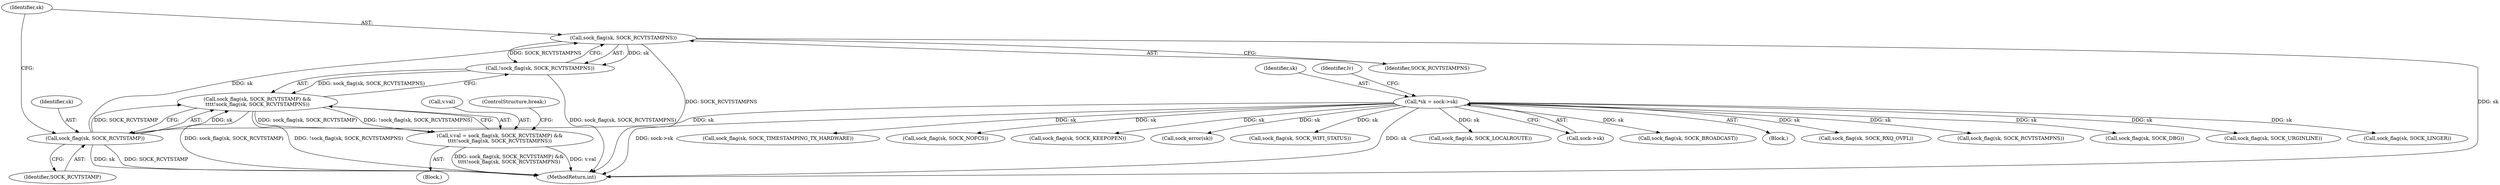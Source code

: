 digraph "0_linux_82981930125abfd39d7c8378a9cfdf5e1be2002b@pointer" {
"1000336" [label="(Call,sock_flag(sk, SOCK_RCVTSTAMPNS))"];
"1000332" [label="(Call,sock_flag(sk, SOCK_RCVTSTAMP))"];
"1000109" [label="(Call,*sk = sock->sk)"];
"1000335" [label="(Call,!sock_flag(sk, SOCK_RCVTSTAMPNS))"];
"1000331" [label="(Call,sock_flag(sk, SOCK_RCVTSTAMP) &&\n\t\t\t\t!sock_flag(sk, SOCK_RCVTSTAMPNS))"];
"1000327" [label="(Call,v.val = sock_flag(sk, SOCK_RCVTSTAMP) &&\n\t\t\t\t!sock_flag(sk, SOCK_RCVTSTAMPNS))"];
"1000158" [label="(Call,sock_flag(sk, SOCK_LOCALROUTE))"];
"1000111" [label="(Call,sock->sk)"];
"1000331" [label="(Call,sock_flag(sk, SOCK_RCVTSTAMP) &&\n\t\t\t\t!sock_flag(sk, SOCK_RCVTSTAMPNS))"];
"1000328" [label="(Call,v.val)"];
"1000169" [label="(Call,sock_flag(sk, SOCK_BROADCAST))"];
"1000109" [label="(Call,*sk = sock->sk)"];
"1000107" [label="(Block,)"];
"1000334" [label="(Identifier,SOCK_RCVTSTAMP)"];
"1000339" [label="(ControlStructure,break;)"];
"1000143" [label="(Block,)"];
"1000338" [label="(Identifier,SOCK_RCVTSTAMPNS)"];
"1000669" [label="(Call,sock_flag(sk, SOCK_RXQ_OVFL))"];
"1000345" [label="(Call,sock_flag(sk, SOCK_RCVTSTAMPNS))"];
"1000149" [label="(Call,sock_flag(sk, SOCK_DBG))"];
"1000110" [label="(Identifier,sk)"];
"1000270" [label="(Call,sock_flag(sk, SOCK_URGINLINE))"];
"1000307" [label="(Call,sock_flag(sk, SOCK_LINGER))"];
"1000327" [label="(Call,v.val = sock_flag(sk, SOCK_RCVTSTAMP) &&\n\t\t\t\t!sock_flag(sk, SOCK_RCVTSTAMPNS))"];
"1000335" [label="(Call,!sock_flag(sk, SOCK_RCVTSTAMPNS))"];
"1000337" [label="(Identifier,sk)"];
"1000356" [label="(Call,sock_flag(sk, SOCK_TIMESTAMPING_TX_HARDWARE))"];
"1000710" [label="(Call,sock_flag(sk, SOCK_NOFCS))"];
"1000336" [label="(Call,sock_flag(sk, SOCK_RCVTSTAMPNS))"];
"1000332" [label="(Call,sock_flag(sk, SOCK_RCVTSTAMP))"];
"1000207" [label="(Call,sock_flag(sk, SOCK_KEEPOPEN))"];
"1000244" [label="(Call,sock_error(sk))"];
"1000744" [label="(MethodReturn,int)"];
"1000333" [label="(Identifier,sk)"];
"1000117" [label="(Identifier,lv)"];
"1000680" [label="(Call,sock_flag(sk, SOCK_WIFI_STATUS))"];
"1000336" -> "1000335"  [label="AST: "];
"1000336" -> "1000338"  [label="CFG: "];
"1000337" -> "1000336"  [label="AST: "];
"1000338" -> "1000336"  [label="AST: "];
"1000335" -> "1000336"  [label="CFG: "];
"1000336" -> "1000744"  [label="DDG: SOCK_RCVTSTAMPNS"];
"1000336" -> "1000744"  [label="DDG: sk"];
"1000336" -> "1000335"  [label="DDG: sk"];
"1000336" -> "1000335"  [label="DDG: SOCK_RCVTSTAMPNS"];
"1000332" -> "1000336"  [label="DDG: sk"];
"1000332" -> "1000331"  [label="AST: "];
"1000332" -> "1000334"  [label="CFG: "];
"1000333" -> "1000332"  [label="AST: "];
"1000334" -> "1000332"  [label="AST: "];
"1000337" -> "1000332"  [label="CFG: "];
"1000331" -> "1000332"  [label="CFG: "];
"1000332" -> "1000744"  [label="DDG: SOCK_RCVTSTAMP"];
"1000332" -> "1000744"  [label="DDG: sk"];
"1000332" -> "1000331"  [label="DDG: sk"];
"1000332" -> "1000331"  [label="DDG: SOCK_RCVTSTAMP"];
"1000109" -> "1000332"  [label="DDG: sk"];
"1000109" -> "1000107"  [label="AST: "];
"1000109" -> "1000111"  [label="CFG: "];
"1000110" -> "1000109"  [label="AST: "];
"1000111" -> "1000109"  [label="AST: "];
"1000117" -> "1000109"  [label="CFG: "];
"1000109" -> "1000744"  [label="DDG: sk"];
"1000109" -> "1000744"  [label="DDG: sock->sk"];
"1000109" -> "1000149"  [label="DDG: sk"];
"1000109" -> "1000158"  [label="DDG: sk"];
"1000109" -> "1000169"  [label="DDG: sk"];
"1000109" -> "1000207"  [label="DDG: sk"];
"1000109" -> "1000244"  [label="DDG: sk"];
"1000109" -> "1000270"  [label="DDG: sk"];
"1000109" -> "1000307"  [label="DDG: sk"];
"1000109" -> "1000345"  [label="DDG: sk"];
"1000109" -> "1000356"  [label="DDG: sk"];
"1000109" -> "1000669"  [label="DDG: sk"];
"1000109" -> "1000680"  [label="DDG: sk"];
"1000109" -> "1000710"  [label="DDG: sk"];
"1000335" -> "1000331"  [label="AST: "];
"1000331" -> "1000335"  [label="CFG: "];
"1000335" -> "1000744"  [label="DDG: sock_flag(sk, SOCK_RCVTSTAMPNS)"];
"1000335" -> "1000331"  [label="DDG: sock_flag(sk, SOCK_RCVTSTAMPNS)"];
"1000331" -> "1000327"  [label="AST: "];
"1000327" -> "1000331"  [label="CFG: "];
"1000331" -> "1000744"  [label="DDG: sock_flag(sk, SOCK_RCVTSTAMP)"];
"1000331" -> "1000744"  [label="DDG: !sock_flag(sk, SOCK_RCVTSTAMPNS)"];
"1000331" -> "1000327"  [label="DDG: sock_flag(sk, SOCK_RCVTSTAMP)"];
"1000331" -> "1000327"  [label="DDG: !sock_flag(sk, SOCK_RCVTSTAMPNS)"];
"1000327" -> "1000143"  [label="AST: "];
"1000328" -> "1000327"  [label="AST: "];
"1000339" -> "1000327"  [label="CFG: "];
"1000327" -> "1000744"  [label="DDG: sock_flag(sk, SOCK_RCVTSTAMP) &&\n\t\t\t\t!sock_flag(sk, SOCK_RCVTSTAMPNS)"];
"1000327" -> "1000744"  [label="DDG: v.val"];
}
